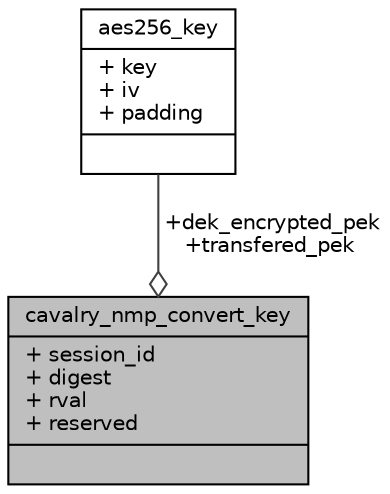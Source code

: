 digraph "cavalry_nmp_convert_key"
{
 // INTERACTIVE_SVG=YES
 // LATEX_PDF_SIZE
  bgcolor="transparent";
  edge [fontname="Helvetica",fontsize="10",labelfontname="Helvetica",labelfontsize="10"];
  node [fontname="Helvetica",fontsize="10",shape=record];
  Node1 [label="{cavalry_nmp_convert_key\n|+ session_id\l+ digest\l+ rval\l+ reserved\l|}",height=0.2,width=0.4,color="black", fillcolor="grey75", style="filled", fontcolor="black",tooltip=" "];
  Node2 -> Node1 [color="grey25",fontsize="10",style="solid",label=" +dek_encrypted_pek\n+transfered_pek" ,arrowhead="odiamond",fontname="Helvetica"];
  Node2 [label="{aes256_key\n|+ key\l+ iv\l+ padding\l|}",height=0.2,width=0.4,color="black",URL="$d7/dd9/structaes256__key.html",tooltip=" "];
}
